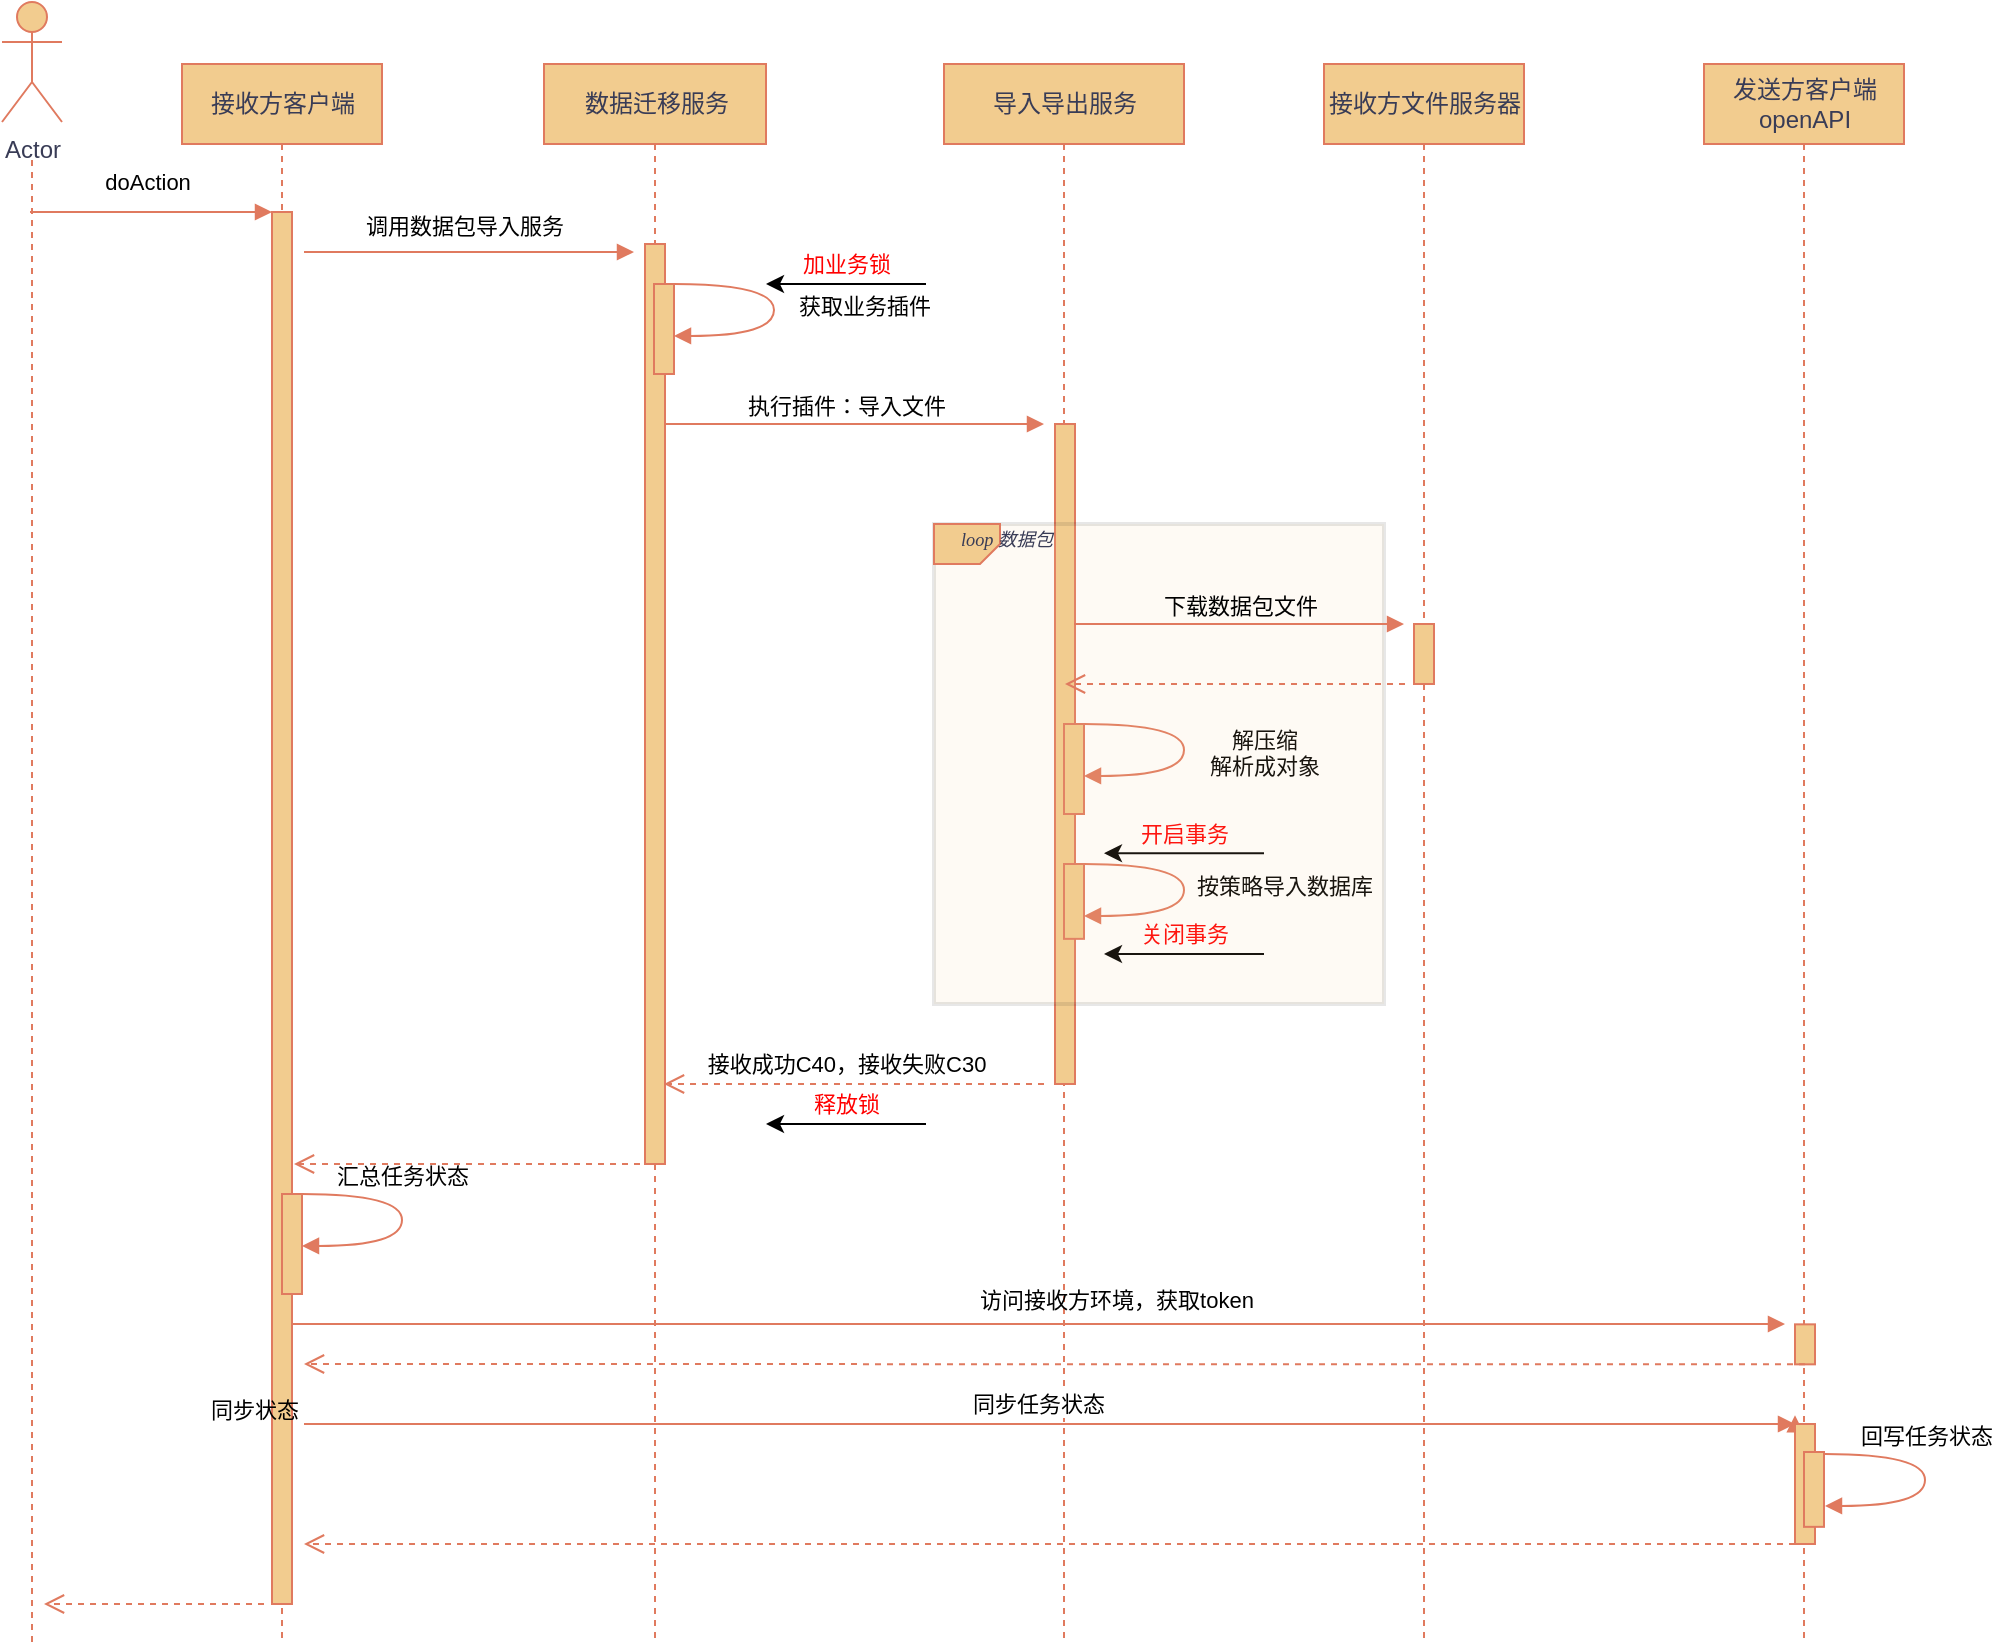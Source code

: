 <mxfile version="22.0.4" type="github">
  <diagram name="Page-1" id="2YBvvXClWsGukQMizWep">
    <mxGraphModel dx="2088" dy="941" grid="1" gridSize="10" guides="1" tooltips="1" connect="1" arrows="0" fold="1" page="0" pageScale="1" pageWidth="850" pageHeight="1100" math="0" shadow="0">
      <root>
        <mxCell id="0" />
        <mxCell id="1" parent="0" />
        <mxCell id="aM9ryv3xv72pqoxQDRHE-5" value="导入导出服务" style="shape=umlLifeline;perimeter=lifelinePerimeter;html=1;container=0;dropTarget=0;collapsible=0;recursiveResize=0;outlineConnect=0;portConstraint=eastwest;newEdgeStyle={&quot;edgeStyle&quot;:&quot;elbowEdgeStyle&quot;,&quot;elbow&quot;:&quot;vertical&quot;,&quot;curved&quot;:0,&quot;rounded&quot;:0};labelBackgroundColor=none;fillColor=#F2CC8F;strokeColor=#E07A5F;fontColor=#393C56;" parent="1" vertex="1">
          <mxGeometry x="410" y="170" width="120" height="790" as="geometry" />
        </mxCell>
        <mxCell id="aM9ryv3xv72pqoxQDRHE-1" value="接收方客户端" style="shape=umlLifeline;perimeter=lifelinePerimeter;html=1;container=0;dropTarget=0;collapsible=0;recursiveResize=0;outlineConnect=0;portConstraint=eastwest;newEdgeStyle={&quot;edgeStyle&quot;:&quot;elbowEdgeStyle&quot;,&quot;elbow&quot;:&quot;vertical&quot;,&quot;curved&quot;:0,&quot;rounded&quot;:0};labelBackgroundColor=none;fillColor=#F2CC8F;strokeColor=#E07A5F;fontColor=#393C56;" parent="1" vertex="1">
          <mxGeometry x="29" y="170" width="100" height="790" as="geometry" />
        </mxCell>
        <mxCell id="aM9ryv3xv72pqoxQDRHE-2" value="" style="html=1;points=[];perimeter=orthogonalPerimeter;outlineConnect=0;targetShapes=umlLifeline;portConstraint=eastwest;newEdgeStyle={&quot;edgeStyle&quot;:&quot;elbowEdgeStyle&quot;,&quot;elbow&quot;:&quot;vertical&quot;,&quot;curved&quot;:0,&quot;rounded&quot;:0};labelBackgroundColor=none;fillColor=#F2CC8F;strokeColor=#E07A5F;fontColor=#393C56;" parent="1" vertex="1">
          <mxGeometry x="74" y="244" width="10" height="696" as="geometry" />
        </mxCell>
        <mxCell id="aM9ryv3xv72pqoxQDRHE-3" value="&amp;nbsp;doAction" style="html=1;verticalAlign=bottom;startArrow=none;endArrow=block;startSize=8;edgeStyle=elbowEdgeStyle;elbow=vertical;curved=0;rounded=0;startFill=0;labelBackgroundColor=none;strokeColor=#E07A5F;fontColor=default;" parent="1" target="aM9ryv3xv72pqoxQDRHE-2" edge="1">
          <mxGeometry x="-0.069" y="6" relative="1" as="geometry">
            <mxPoint x="-47" y="244" as="sourcePoint" />
            <Array as="points" />
            <mxPoint as="offset" />
          </mxGeometry>
        </mxCell>
        <mxCell id="dqEPXR2y4I70jWlFoT9I-14" value="" style="group;labelBackgroundColor=none;fontColor=#393C56;" parent="1" vertex="1" connectable="0">
          <mxGeometry x="-61" y="139" width="30" height="125" as="geometry" />
        </mxCell>
        <mxCell id="dqEPXR2y4I70jWlFoT9I-5" value="Actor" style="shape=umlActor;verticalLabelPosition=bottom;verticalAlign=top;html=1;labelBackgroundColor=none;fillColor=#F2CC8F;strokeColor=#E07A5F;fontColor=#393C56;" parent="dqEPXR2y4I70jWlFoT9I-14" vertex="1">
          <mxGeometry width="30" height="60" as="geometry" />
        </mxCell>
        <mxCell id="dqEPXR2y4I70jWlFoT9I-12" value="" style="html=1;verticalAlign=bottom;endArrow=none;dashed=1;endSize=8;edgeStyle=elbowEdgeStyle;elbow=vertical;curved=0;rounded=0;endFill=0;labelBackgroundColor=none;strokeColor=#E07A5F;fontColor=default;" parent="dqEPXR2y4I70jWlFoT9I-14" edge="1">
          <mxGeometry relative="1" as="geometry">
            <mxPoint x="15" y="821" as="targetPoint" />
            <Array as="points">
              <mxPoint x="21.5" y="125" />
              <mxPoint x="15" y="163" />
            </Array>
            <mxPoint x="15" y="79" as="sourcePoint" />
          </mxGeometry>
        </mxCell>
        <mxCell id="dqEPXR2y4I70jWlFoT9I-20" value="接收方文件服务器" style="shape=umlLifeline;perimeter=lifelinePerimeter;html=1;container=0;dropTarget=0;collapsible=0;recursiveResize=0;outlineConnect=0;portConstraint=eastwest;newEdgeStyle={&quot;edgeStyle&quot;:&quot;elbowEdgeStyle&quot;,&quot;elbow&quot;:&quot;vertical&quot;,&quot;curved&quot;:0,&quot;rounded&quot;:0};labelBackgroundColor=none;fillColor=#F2CC8F;strokeColor=#E07A5F;fontColor=#393C56;" parent="1" vertex="1">
          <mxGeometry x="600" y="170" width="100" height="790" as="geometry" />
        </mxCell>
        <mxCell id="xVjlX6ZCD8ZEZcHUDVlv-81" value="" style="html=1;verticalAlign=bottom;endArrow=open;dashed=1;endSize=8;edgeStyle=elbowEdgeStyle;elbow=vertical;curved=0;rounded=0;labelBackgroundColor=none;strokeColor=#E07A5F;fontColor=default;" parent="1" edge="1">
          <mxGeometry x="-1" y="397" relative="1" as="geometry">
            <mxPoint x="-40" y="940" as="targetPoint" />
            <Array as="points">
              <mxPoint x="45" y="940" />
            </Array>
            <mxPoint x="70" y="940" as="sourcePoint" />
            <mxPoint x="276" y="-111" as="offset" />
          </mxGeometry>
        </mxCell>
        <mxCell id="_pvaLfHRy_cF2C6sSua_-3" value="发送方客户端&lt;br&gt;openAPI" style="shape=umlLifeline;perimeter=lifelinePerimeter;html=1;container=0;dropTarget=0;collapsible=0;recursiveResize=0;outlineConnect=0;portConstraint=eastwest;newEdgeStyle={&quot;edgeStyle&quot;:&quot;elbowEdgeStyle&quot;,&quot;elbow&quot;:&quot;vertical&quot;,&quot;curved&quot;:0,&quot;rounded&quot;:0};labelBackgroundColor=none;fillColor=#F2CC8F;strokeColor=#E07A5F;fontColor=#393C56;" parent="1" vertex="1">
          <mxGeometry x="790" y="170" width="100" height="790" as="geometry" />
        </mxCell>
        <mxCell id="_pvaLfHRy_cF2C6sSua_-4" value="" style="html=1;points=[];perimeter=orthogonalPerimeter;outlineConnect=0;targetShapes=umlLifeline;portConstraint=eastwest;newEdgeStyle={&quot;edgeStyle&quot;:&quot;elbowEdgeStyle&quot;,&quot;elbow&quot;:&quot;vertical&quot;,&quot;curved&quot;:0,&quot;rounded&quot;:0};labelBackgroundColor=none;fillColor=#F2CC8F;strokeColor=#E07A5F;fontColor=#393C56;" parent="_pvaLfHRy_cF2C6sSua_-3" vertex="1">
          <mxGeometry x="45.5" y="630.17" width="10" height="20" as="geometry" />
        </mxCell>
        <mxCell id="_pvaLfHRy_cF2C6sSua_-5" value="访问接收方环境，获取token" style="html=1;verticalAlign=bottom;endArrow=block;edgeStyle=elbowEdgeStyle;elbow=vertical;curved=0;rounded=0;labelBackgroundColor=none;strokeColor=#E07A5F;fontColor=default;" parent="1" edge="1" source="aM9ryv3xv72pqoxQDRHE-2">
          <mxGeometry x="0.102" y="3" relative="1" as="geometry">
            <mxPoint x="260.5" y="800.17" as="sourcePoint" />
            <Array as="points" />
            <mxPoint x="830.5" y="800.17" as="targetPoint" />
            <mxPoint as="offset" />
          </mxGeometry>
        </mxCell>
        <mxCell id="_pvaLfHRy_cF2C6sSua_-6" value="" style="html=1;verticalAlign=bottom;endArrow=open;dashed=1;endSize=8;elbow=vertical;rounded=0;labelBackgroundColor=none;strokeColor=#E07A5F;fontColor=default;" parent="1" edge="1">
          <mxGeometry relative="1" as="geometry">
            <mxPoint x="90" y="820" as="targetPoint" />
            <mxPoint x="840.5" y="820.17" as="sourcePoint" />
          </mxGeometry>
        </mxCell>
        <mxCell id="aM9ryv3xv72pqoxQDRHE-6" value="" style="html=1;points=[];perimeter=orthogonalPerimeter;outlineConnect=0;targetShapes=umlLifeline;portConstraint=eastwest;newEdgeStyle={&quot;edgeStyle&quot;:&quot;elbowEdgeStyle&quot;,&quot;elbow&quot;:&quot;vertical&quot;,&quot;curved&quot;:0,&quot;rounded&quot;:0};labelBackgroundColor=none;fillColor=#F2CC8F;strokeColor=#E07A5F;fontColor=#393C56;" parent="1" vertex="1">
          <mxGeometry x="465.5" y="350" width="10" height="330" as="geometry" />
        </mxCell>
        <mxCell id="_pvaLfHRy_cF2C6sSua_-27" value="调用数据包导入服务" style="html=1;verticalAlign=bottom;startArrow=none;endArrow=block;startSize=8;elbow=vertical;rounded=0;startFill=0;labelBackgroundColor=none;strokeColor=#E07A5F;fontColor=default;" parent="1" edge="1">
          <mxGeometry x="-0.03" y="4" relative="1" as="geometry">
            <mxPoint x="90" y="264" as="sourcePoint" />
            <mxPoint as="offset" />
            <mxPoint x="255" y="264" as="targetPoint" />
          </mxGeometry>
        </mxCell>
        <mxCell id="_pvaLfHRy_cF2C6sSua_-72" value="同步状态" style="html=1;verticalAlign=bottom;endArrow=block;elbow=vertical;rounded=0;labelBackgroundColor=none;strokeColor=#E07A5F;fontColor=default;" parent="1" source="_pvaLfHRy_cF2C6sSua_-73" edge="1">
          <mxGeometry x="NaN" y="386" relative="1" as="geometry">
            <mxPoint x="270.5" y="845.17" as="sourcePoint" />
            <mxPoint x="835.5" y="845.65" as="targetPoint" />
            <mxPoint x="-385" y="4" as="offset" />
          </mxGeometry>
        </mxCell>
        <mxCell id="_pvaLfHRy_cF2C6sSua_-74" value="" style="html=1;verticalAlign=bottom;endArrow=open;dashed=1;endSize=8;elbow=vertical;rounded=0;labelBackgroundColor=none;strokeColor=#E07A5F;fontColor=default;" parent="1" edge="1">
          <mxGeometry relative="1" as="geometry">
            <mxPoint x="90" y="910" as="targetPoint" />
            <mxPoint x="835.5" y="910" as="sourcePoint" />
          </mxGeometry>
        </mxCell>
        <mxCell id="50-FXwSxn8h8CmQYyutF-1" value="" style="html=1;verticalAlign=bottom;endArrow=block;elbow=vertical;rounded=0;labelBackgroundColor=none;strokeColor=#E07A5F;fontColor=default;" parent="1" target="_pvaLfHRy_cF2C6sSua_-73" edge="1">
          <mxGeometry x="-0.08" relative="1" as="geometry">
            <mxPoint x="90" y="850" as="sourcePoint" />
            <mxPoint x="835.5" y="845.65" as="targetPoint" />
            <mxPoint as="offset" />
          </mxGeometry>
        </mxCell>
        <mxCell id="ubUJuNJmW0G-JIKS36Ns-15" value="同步任务状态" style="edgeLabel;html=1;align=center;verticalAlign=middle;resizable=0;points=[];" vertex="1" connectable="0" parent="50-FXwSxn8h8CmQYyutF-1">
          <mxGeometry x="0.128" y="-1" relative="1" as="geometry">
            <mxPoint x="-54" y="-11" as="offset" />
          </mxGeometry>
        </mxCell>
        <mxCell id="_pvaLfHRy_cF2C6sSua_-73" value="" style="html=1;points=[];perimeter=orthogonalPerimeter;outlineConnect=0;targetShapes=umlLifeline;portConstraint=eastwest;newEdgeStyle={&quot;edgeStyle&quot;:&quot;elbowEdgeStyle&quot;,&quot;elbow&quot;:&quot;vertical&quot;,&quot;curved&quot;:0,&quot;rounded&quot;:0};labelBackgroundColor=none;fillColor=#F2CC8F;strokeColor=#E07A5F;fontColor=#393C56;" parent="1" vertex="1">
          <mxGeometry x="835.5" y="850" width="10" height="60" as="geometry" />
        </mxCell>
        <mxCell id="50-FXwSxn8h8CmQYyutF-6" value="数据迁移服务" style="shape=umlLifeline;perimeter=lifelinePerimeter;html=1;container=0;dropTarget=0;collapsible=0;recursiveResize=0;outlineConnect=0;portConstraint=eastwest;newEdgeStyle={&quot;edgeStyle&quot;:&quot;elbowEdgeStyle&quot;,&quot;elbow&quot;:&quot;vertical&quot;,&quot;curved&quot;:0,&quot;rounded&quot;:0};labelBackgroundColor=none;fillColor=#F2CC8F;strokeColor=#E07A5F;fontColor=#393C56;" parent="1" vertex="1">
          <mxGeometry x="210" y="170" width="111" height="790" as="geometry" />
        </mxCell>
        <mxCell id="50-FXwSxn8h8CmQYyutF-7" value="" style="html=1;points=[];perimeter=orthogonalPerimeter;outlineConnect=0;targetShapes=umlLifeline;portConstraint=eastwest;newEdgeStyle={&quot;edgeStyle&quot;:&quot;elbowEdgeStyle&quot;,&quot;elbow&quot;:&quot;vertical&quot;,&quot;curved&quot;:0,&quot;rounded&quot;:0};labelBackgroundColor=none;fillColor=#F2CC8F;strokeColor=#E07A5F;fontColor=#393C56;" parent="1" vertex="1">
          <mxGeometry x="260.5" y="260" width="10" height="460" as="geometry" />
        </mxCell>
        <mxCell id="50-FXwSxn8h8CmQYyutF-8" value="" style="group;rotation=90;" parent="1" vertex="1" connectable="0">
          <mxGeometry x="270" y="280" width="60" height="45" as="geometry" />
        </mxCell>
        <mxCell id="50-FXwSxn8h8CmQYyutF-9" value="" style="html=1;points=[];perimeter=orthogonalPerimeter;outlineConnect=0;targetShapes=umlLifeline;portConstraint=eastwest;newEdgeStyle={&quot;edgeStyle&quot;:&quot;elbowEdgeStyle&quot;,&quot;elbow&quot;:&quot;vertical&quot;,&quot;curved&quot;:0,&quot;rounded&quot;:0};labelBackgroundColor=none;fillColor=#F2CC8F;strokeColor=#E07A5F;fontColor=#393C56;" parent="50-FXwSxn8h8CmQYyutF-8" vertex="1">
          <mxGeometry x="-5" width="10" height="45" as="geometry" />
        </mxCell>
        <mxCell id="50-FXwSxn8h8CmQYyutF-10" value="获取业务插件" style="html=1;verticalAlign=bottom;endArrow=block;edgeStyle=orthogonalEdgeStyle;elbow=vertical;curved=1;rounded=0;entryX=1;entryY=0.622;entryDx=0;entryDy=0;entryPerimeter=0;labelBackgroundColor=none;strokeColor=#E07A5F;fontColor=default;" parent="50-FXwSxn8h8CmQYyutF-8" edge="1">
          <mxGeometry x="0.111" y="45" relative="1" as="geometry">
            <mxPoint x="5" as="sourcePoint" />
            <Array as="points">
              <mxPoint x="55" />
            </Array>
            <mxPoint x="5" y="25.99" as="targetPoint" />
            <mxPoint as="offset" />
          </mxGeometry>
        </mxCell>
        <mxCell id="50-FXwSxn8h8CmQYyutF-11" value="执行插件：导入文件" style="html=1;verticalAlign=bottom;endArrow=block;elbow=vertical;rounded=0;labelBackgroundColor=none;strokeColor=#E07A5F;fontColor=default;" parent="1" edge="1">
          <mxGeometry x="-0.044" relative="1" as="geometry">
            <mxPoint x="270.5" y="350" as="sourcePoint" />
            <mxPoint x="460" y="350" as="targetPoint" />
            <mxPoint as="offset" />
          </mxGeometry>
        </mxCell>
        <mxCell id="50-FXwSxn8h8CmQYyutF-16" value="" style="group;rotation=90;" parent="1" vertex="1" connectable="0">
          <mxGeometry x="470" y="500" width="60" height="45" as="geometry" />
        </mxCell>
        <mxCell id="50-FXwSxn8h8CmQYyutF-17" value="" style="html=1;points=[];perimeter=orthogonalPerimeter;outlineConnect=0;targetShapes=umlLifeline;portConstraint=eastwest;newEdgeStyle={&quot;edgeStyle&quot;:&quot;elbowEdgeStyle&quot;,&quot;elbow&quot;:&quot;vertical&quot;,&quot;curved&quot;:0,&quot;rounded&quot;:0};labelBackgroundColor=none;fillColor=#F2CC8F;strokeColor=#E07A5F;fontColor=#393C56;" parent="50-FXwSxn8h8CmQYyutF-16" vertex="1">
          <mxGeometry width="10" height="45" as="geometry" />
        </mxCell>
        <mxCell id="50-FXwSxn8h8CmQYyutF-18" value="解压缩&lt;br&gt;解析成对象" style="html=1;verticalAlign=bottom;endArrow=block;edgeStyle=orthogonalEdgeStyle;elbow=vertical;curved=1;rounded=0;entryX=1;entryY=0.622;entryDx=0;entryDy=0;entryPerimeter=0;labelBackgroundColor=none;strokeColor=#E07A5F;fontColor=default;" parent="50-FXwSxn8h8CmQYyutF-16" edge="1">
          <mxGeometry x="0.206" y="40" relative="1" as="geometry">
            <mxPoint x="10" as="sourcePoint" />
            <Array as="points">
              <mxPoint x="60" />
            </Array>
            <mxPoint x="10" y="25.99" as="targetPoint" />
            <mxPoint x="40" y="-36" as="offset" />
          </mxGeometry>
        </mxCell>
        <mxCell id="50-FXwSxn8h8CmQYyutF-27" value="&lt;br&gt;按策略导入数据库" style="html=1;verticalAlign=bottom;endArrow=block;edgeStyle=orthogonalEdgeStyle;elbow=vertical;curved=1;rounded=0;entryX=1;entryY=0.622;entryDx=0;entryDy=0;entryPerimeter=0;labelBackgroundColor=none;strokeColor=#E07A5F;fontColor=default;" parent="1" edge="1">
          <mxGeometry x="0.111" y="50" relative="1" as="geometry">
            <mxPoint x="480" y="570" as="sourcePoint" />
            <Array as="points">
              <mxPoint x="530" y="570" />
            </Array>
            <mxPoint x="480" y="595.99" as="targetPoint" />
            <mxPoint as="offset" />
          </mxGeometry>
        </mxCell>
        <mxCell id="50-FXwSxn8h8CmQYyutF-33" value="" style="endArrow=none;html=1;rounded=0;startArrow=classic;startFill=1;endFill=0;" parent="1" edge="1">
          <mxGeometry width="50" height="50" relative="1" as="geometry">
            <mxPoint x="490" y="564.58" as="sourcePoint" />
            <mxPoint x="570" y="564.58" as="targetPoint" />
          </mxGeometry>
        </mxCell>
        <mxCell id="50-FXwSxn8h8CmQYyutF-34" value="&lt;font color=&quot;#ff0000&quot;&gt;开启事务&lt;/font&gt;" style="edgeLabel;html=1;align=center;verticalAlign=middle;resizable=0;points=[];" parent="50-FXwSxn8h8CmQYyutF-33" vertex="1" connectable="0">
          <mxGeometry x="-0.017" y="-4" relative="1" as="geometry">
            <mxPoint y="-14" as="offset" />
          </mxGeometry>
        </mxCell>
        <mxCell id="50-FXwSxn8h8CmQYyutF-36" value="" style="endArrow=none;html=1;rounded=0;startArrow=classic;startFill=1;endFill=0;" parent="1" edge="1">
          <mxGeometry width="50" height="50" relative="1" as="geometry">
            <mxPoint x="321" y="280.0" as="sourcePoint" />
            <mxPoint x="401" y="280.0" as="targetPoint" />
          </mxGeometry>
        </mxCell>
        <mxCell id="50-FXwSxn8h8CmQYyutF-37" value="&lt;font color=&quot;#ff0000&quot;&gt;加业务锁&lt;/font&gt;" style="edgeLabel;html=1;align=center;verticalAlign=middle;resizable=0;points=[];" parent="50-FXwSxn8h8CmQYyutF-36" vertex="1" connectable="0">
          <mxGeometry x="-0.017" y="-4" relative="1" as="geometry">
            <mxPoint y="-14" as="offset" />
          </mxGeometry>
        </mxCell>
        <mxCell id="50-FXwSxn8h8CmQYyutF-38" value="" style="endArrow=none;html=1;rounded=0;startArrow=classic;startFill=1;endFill=0;" parent="1" edge="1">
          <mxGeometry width="50" height="50" relative="1" as="geometry">
            <mxPoint x="321" y="700" as="sourcePoint" />
            <mxPoint x="401" y="700" as="targetPoint" />
          </mxGeometry>
        </mxCell>
        <mxCell id="50-FXwSxn8h8CmQYyutF-39" value="&lt;font color=&quot;#ff0000&quot;&gt;释放锁&lt;/font&gt;" style="edgeLabel;html=1;align=center;verticalAlign=middle;resizable=0;points=[];" parent="50-FXwSxn8h8CmQYyutF-38" vertex="1" connectable="0">
          <mxGeometry x="-0.017" y="-4" relative="1" as="geometry">
            <mxPoint y="-14" as="offset" />
          </mxGeometry>
        </mxCell>
        <mxCell id="50-FXwSxn8h8CmQYyutF-41" value="" style="endArrow=none;html=1;rounded=0;startArrow=classic;startFill=1;endFill=0;" parent="1" edge="1">
          <mxGeometry width="50" height="50" relative="1" as="geometry">
            <mxPoint x="490" y="615" as="sourcePoint" />
            <mxPoint x="570" y="615" as="targetPoint" />
          </mxGeometry>
        </mxCell>
        <mxCell id="50-FXwSxn8h8CmQYyutF-42" value="&lt;font color=&quot;#ff0000&quot;&gt;关闭事务&lt;/font&gt;" style="edgeLabel;html=1;align=center;verticalAlign=middle;resizable=0;points=[];" parent="50-FXwSxn8h8CmQYyutF-41" vertex="1" connectable="0">
          <mxGeometry x="-0.017" y="-4" relative="1" as="geometry">
            <mxPoint y="-14" as="offset" />
          </mxGeometry>
        </mxCell>
        <mxCell id="ubUJuNJmW0G-JIKS36Ns-1" value="" style="html=1;verticalAlign=bottom;endArrow=open;dashed=1;endSize=8;edgeStyle=elbowEdgeStyle;elbow=vertical;curved=0;rounded=0;labelBackgroundColor=none;strokeColor=#E07A5F;fontColor=default;" edge="1" parent="1">
          <mxGeometry x="-1" y="397" relative="1" as="geometry">
            <mxPoint x="270" y="680" as="targetPoint" />
            <Array as="points">
              <mxPoint x="385" y="680" />
            </Array>
            <mxPoint x="460" y="680" as="sourcePoint" />
            <mxPoint x="276" y="-111" as="offset" />
          </mxGeometry>
        </mxCell>
        <mxCell id="ubUJuNJmW0G-JIKS36Ns-2" value="接收成功C40，接收失败C30" style="edgeLabel;html=1;align=center;verticalAlign=middle;resizable=0;points=[];" vertex="1" connectable="0" parent="ubUJuNJmW0G-JIKS36Ns-1">
          <mxGeometry x="-0.047" y="-2" relative="1" as="geometry">
            <mxPoint x="-9" y="-8" as="offset" />
          </mxGeometry>
        </mxCell>
        <mxCell id="ubUJuNJmW0G-JIKS36Ns-4" value="" style="html=1;verticalAlign=bottom;endArrow=open;dashed=1;endSize=8;edgeStyle=elbowEdgeStyle;elbow=vertical;curved=0;rounded=0;labelBackgroundColor=none;strokeColor=#E07A5F;fontColor=default;" edge="1" parent="1">
          <mxGeometry x="-1" y="397" relative="1" as="geometry">
            <mxPoint x="85" y="720" as="targetPoint" />
            <Array as="points">
              <mxPoint x="187.5" y="720" />
            </Array>
            <mxPoint x="264" y="720" as="sourcePoint" />
            <mxPoint x="276" y="-111" as="offset" />
          </mxGeometry>
        </mxCell>
        <mxCell id="ubUJuNJmW0G-JIKS36Ns-11" value="" style="html=1;points=[];perimeter=orthogonalPerimeter;outlineConnect=0;targetShapes=umlLifeline;portConstraint=eastwest;newEdgeStyle={&quot;edgeStyle&quot;:&quot;elbowEdgeStyle&quot;,&quot;elbow&quot;:&quot;vertical&quot;,&quot;curved&quot;:0,&quot;rounded&quot;:0};labelBackgroundColor=none;fillColor=#F2CC8F;strokeColor=#E07A5F;fontColor=#393C56;" vertex="1" parent="1">
          <mxGeometry x="79" y="735" width="10" height="50" as="geometry" />
        </mxCell>
        <mxCell id="ubUJuNJmW0G-JIKS36Ns-6" value="" style="group;rotation=90;" vertex="1" connectable="0" parent="1">
          <mxGeometry x="84" y="735" width="60" height="45" as="geometry" />
        </mxCell>
        <mxCell id="ubUJuNJmW0G-JIKS36Ns-7" value="汇总任务状态" style="html=1;verticalAlign=bottom;endArrow=block;edgeStyle=orthogonalEdgeStyle;elbow=vertical;curved=1;rounded=0;entryX=1;entryY=0.622;entryDx=0;entryDy=0;entryPerimeter=0;labelBackgroundColor=none;strokeColor=#E07A5F;fontColor=default;" edge="1" parent="ubUJuNJmW0G-JIKS36Ns-6">
          <mxGeometry x="-0.206" relative="1" as="geometry">
            <mxPoint x="5" as="sourcePoint" />
            <Array as="points">
              <mxPoint x="55" />
            </Array>
            <mxPoint x="5" y="25.99" as="targetPoint" />
            <mxPoint as="offset" />
          </mxGeometry>
        </mxCell>
        <mxCell id="ubUJuNJmW0G-JIKS36Ns-12" value="" style="html=1;points=[];perimeter=orthogonalPerimeter;outlineConnect=0;targetShapes=umlLifeline;portConstraint=eastwest;newEdgeStyle={&quot;edgeStyle&quot;:&quot;elbowEdgeStyle&quot;,&quot;elbow&quot;:&quot;vertical&quot;,&quot;curved&quot;:0,&quot;rounded&quot;:0};labelBackgroundColor=none;fillColor=#F2CC8F;strokeColor=#E07A5F;fontColor=#393C56;" vertex="1" parent="1">
          <mxGeometry x="840" y="864" width="10" height="37.42" as="geometry" />
        </mxCell>
        <mxCell id="ubUJuNJmW0G-JIKS36Ns-13" value="" style="group;rotation=90;" vertex="1" connectable="0" parent="1">
          <mxGeometry x="845.5" y="865" width="60" height="45" as="geometry" />
        </mxCell>
        <mxCell id="ubUJuNJmW0G-JIKS36Ns-14" value="回写任务状态" style="html=1;verticalAlign=bottom;endArrow=block;edgeStyle=orthogonalEdgeStyle;elbow=vertical;curved=1;rounded=0;entryX=1;entryY=0.622;entryDx=0;entryDy=0;entryPerimeter=0;labelBackgroundColor=none;strokeColor=#E07A5F;fontColor=default;" edge="1" parent="ubUJuNJmW0G-JIKS36Ns-13">
          <mxGeometry x="-0.206" relative="1" as="geometry">
            <mxPoint x="5" as="sourcePoint" />
            <Array as="points">
              <mxPoint x="55" />
            </Array>
            <mxPoint x="5" y="25.99" as="targetPoint" />
            <mxPoint as="offset" />
          </mxGeometry>
        </mxCell>
        <mxCell id="ubUJuNJmW0G-JIKS36Ns-17" value="" style="html=1;points=[];perimeter=orthogonalPerimeter;outlineConnect=0;targetShapes=umlLifeline;portConstraint=eastwest;newEdgeStyle={&quot;edgeStyle&quot;:&quot;elbowEdgeStyle&quot;,&quot;elbow&quot;:&quot;vertical&quot;,&quot;curved&quot;:0,&quot;rounded&quot;:0};labelBackgroundColor=none;fillColor=#F2CC8F;strokeColor=#E07A5F;fontColor=#393C56;" vertex="1" parent="1">
          <mxGeometry x="470" y="570" width="10" height="37.42" as="geometry" />
        </mxCell>
        <mxCell id="_pvaLfHRy_cF2C6sSua_-34" value="" style="rounded=0;whiteSpace=wrap;html=1;strokeColor=#1A1A1A;fontColor=#393C56;fillColor=#F2CC8F;opacity=10;strokeWidth=2;" parent="1" vertex="1">
          <mxGeometry x="405" y="400" width="225" height="240" as="geometry" />
        </mxCell>
        <mxCell id="dqEPXR2y4I70jWlFoT9I-33" value="" style="html=1;points=[];perimeter=orthogonalPerimeter;outlineConnect=0;targetShapes=umlLifeline;portConstraint=eastwest;newEdgeStyle={&quot;edgeStyle&quot;:&quot;elbowEdgeStyle&quot;,&quot;elbow&quot;:&quot;vertical&quot;,&quot;curved&quot;:0,&quot;rounded&quot;:0};labelBackgroundColor=none;fillColor=#F2CC8F;strokeColor=#E07A5F;fontColor=#393C56;" parent="1" vertex="1">
          <mxGeometry x="645" y="450" width="10" height="30" as="geometry" />
        </mxCell>
        <mxCell id="dqEPXR2y4I70jWlFoT9I-30" value="下载数据包文件" style="html=1;verticalAlign=bottom;endArrow=block;edgeStyle=elbowEdgeStyle;elbow=vertical;curved=0;rounded=0;labelBackgroundColor=none;strokeColor=#E07A5F;fontColor=default;" parent="1" edge="1">
          <mxGeometry relative="1" as="geometry">
            <mxPoint x="475" y="450" as="sourcePoint" />
            <Array as="points">
              <mxPoint x="560" y="450" />
            </Array>
            <mxPoint x="640" y="450" as="targetPoint" />
          </mxGeometry>
        </mxCell>
        <mxCell id="_pvaLfHRy_cF2C6sSua_-35" value="" style="html=1;verticalAlign=bottom;endArrow=open;dashed=1;endSize=8;edgeStyle=elbowEdgeStyle;elbow=vertical;curved=0;rounded=0;labelBackgroundColor=none;strokeColor=#E07A5F;fontColor=default;" parent="1" edge="1">
          <mxGeometry relative="1" as="geometry">
            <mxPoint x="470.5" y="480" as="targetPoint" />
            <Array as="points" />
            <mxPoint x="640.5" y="480" as="sourcePoint" />
          </mxGeometry>
        </mxCell>
        <mxCell id="_pvaLfHRy_cF2C6sSua_-60" value="" style="shape=card;whiteSpace=wrap;html=1;rotation=-180;size=10;fillColor=#F2CC8F;strokeColor=#E07A5F;labelBackgroundColor=none;fontColor=#393C56;" parent="1" vertex="1">
          <mxGeometry x="405" y="400" width="33" height="20" as="geometry" />
        </mxCell>
        <mxCell id="_pvaLfHRy_cF2C6sSua_-58" value="&lt;pre&gt;&lt;font face=&quot;Times New Roman&quot; style=&quot;font-size: 11px;&quot;&gt;&lt;sub style=&quot;font-weight: normal;&quot;&gt;&lt;i&gt;loop 数据包&lt;/i&gt;&lt;/sub&gt;&lt;/font&gt;&lt;/pre&gt;" style="text;strokeColor=none;fillColor=none;html=1;fontSize=24;fontStyle=1;verticalAlign=middle;align=center;fontColor=#393C56;" parent="1" vertex="1">
          <mxGeometry x="426" y="395" width="30" height="10" as="geometry" />
        </mxCell>
      </root>
    </mxGraphModel>
  </diagram>
</mxfile>
